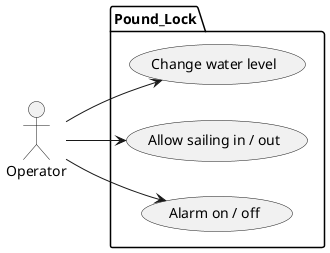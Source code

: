 @startuml
left to right direction

actor "Operator" as O

package Pound_Lock {
	usecase "Change water level" as UC1
	usecase "Allow sailing in / out" as UC2
	usecase "Alarm on / off" as UC3
}
O --> UC1
O --> UC2
O --> UC3

@enduml